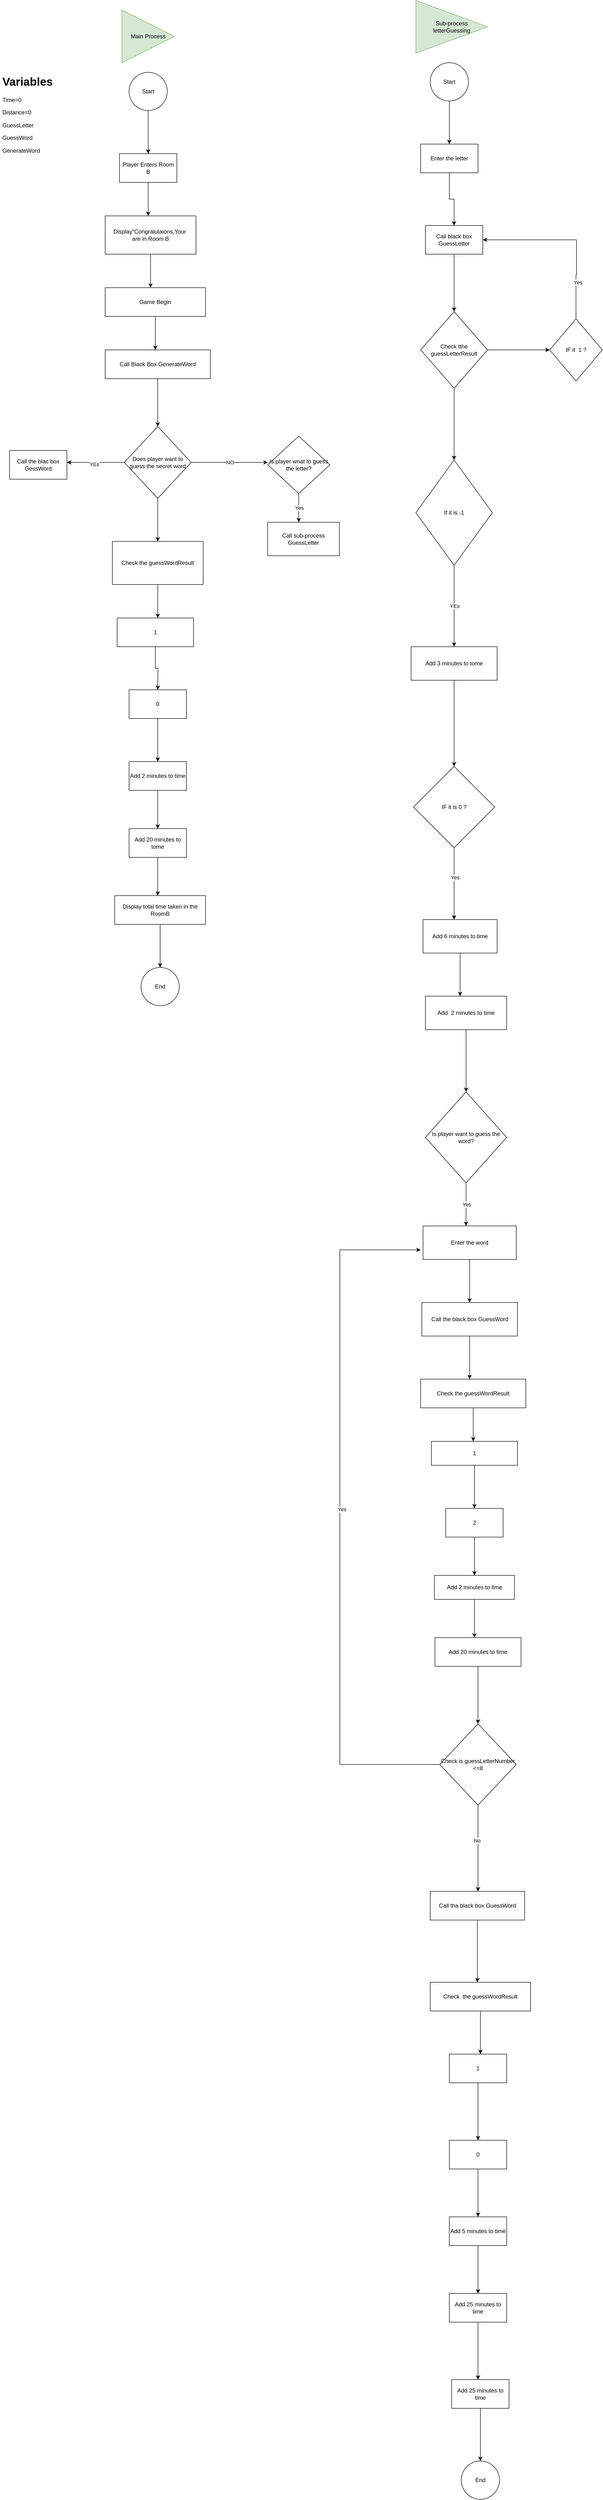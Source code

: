 <mxfile version="21.6.1" type="device">
  <diagram id="C5RBs43oDa-KdzZeNtuy" name="Page-1">
    <mxGraphModel dx="2253" dy="1990" grid="1" gridSize="10" guides="1" tooltips="1" connect="1" arrows="1" fold="1" page="1" pageScale="1" pageWidth="827" pageHeight="1169" math="0" shadow="0">
      <root>
        <mxCell id="WIyWlLk6GJQsqaUBKTNV-0" />
        <mxCell id="WIyWlLk6GJQsqaUBKTNV-1" parent="WIyWlLk6GJQsqaUBKTNV-0" />
        <mxCell id="I8uNFG6gevJ42AeiMjY_-174" value="&lt;h1&gt;Variables&lt;/h1&gt;&lt;p&gt;Time=0&lt;/p&gt;&lt;p&gt;Distance=0&lt;/p&gt;&lt;p&gt;GuessLetter&lt;/p&gt;&lt;p&gt;GuessWord&lt;/p&gt;&lt;p&gt;GenerateWord&lt;/p&gt;" style="text;html=1;strokeColor=none;fillColor=none;spacing=5;spacingTop=-20;whiteSpace=wrap;overflow=hidden;rounded=0;" vertex="1" parent="WIyWlLk6GJQsqaUBKTNV-1">
          <mxGeometry x="20" y="150" width="200" height="170" as="geometry" />
        </mxCell>
        <mxCell id="I8uNFG6gevJ42AeiMjY_-176" style="edgeStyle=orthogonalEdgeStyle;rounded=0;orthogonalLoop=1;jettySize=auto;html=1;" edge="1" parent="WIyWlLk6GJQsqaUBKTNV-1" source="I8uNFG6gevJ42AeiMjY_-175">
          <mxGeometry relative="1" as="geometry">
            <mxPoint x="330" y="320" as="targetPoint" />
          </mxGeometry>
        </mxCell>
        <mxCell id="I8uNFG6gevJ42AeiMjY_-175" value="Start" style="ellipse;whiteSpace=wrap;html=1;aspect=fixed;" vertex="1" parent="WIyWlLk6GJQsqaUBKTNV-1">
          <mxGeometry x="290" y="150" width="80" height="80" as="geometry" />
        </mxCell>
        <mxCell id="I8uNFG6gevJ42AeiMjY_-178" style="edgeStyle=orthogonalEdgeStyle;rounded=0;orthogonalLoop=1;jettySize=auto;html=1;" edge="1" parent="WIyWlLk6GJQsqaUBKTNV-1" source="I8uNFG6gevJ42AeiMjY_-177">
          <mxGeometry relative="1" as="geometry">
            <mxPoint x="330" y="450" as="targetPoint" />
          </mxGeometry>
        </mxCell>
        <mxCell id="I8uNFG6gevJ42AeiMjY_-177" value="Player Enters Room B" style="whiteSpace=wrap;html=1;" vertex="1" parent="WIyWlLk6GJQsqaUBKTNV-1">
          <mxGeometry x="270" y="320" width="120" height="60" as="geometry" />
        </mxCell>
        <mxCell id="I8uNFG6gevJ42AeiMjY_-180" style="edgeStyle=orthogonalEdgeStyle;rounded=0;orthogonalLoop=1;jettySize=auto;html=1;" edge="1" parent="WIyWlLk6GJQsqaUBKTNV-1" source="I8uNFG6gevJ42AeiMjY_-179">
          <mxGeometry relative="1" as="geometry">
            <mxPoint x="335" y="600" as="targetPoint" />
          </mxGeometry>
        </mxCell>
        <mxCell id="I8uNFG6gevJ42AeiMjY_-179" value="Display&quot;Congralutaions,Your&amp;nbsp;&lt;br&gt;are in Room B" style="whiteSpace=wrap;html=1;" vertex="1" parent="WIyWlLk6GJQsqaUBKTNV-1">
          <mxGeometry x="240" y="450" width="190" height="80" as="geometry" />
        </mxCell>
        <mxCell id="I8uNFG6gevJ42AeiMjY_-182" style="edgeStyle=orthogonalEdgeStyle;rounded=0;orthogonalLoop=1;jettySize=auto;html=1;" edge="1" parent="WIyWlLk6GJQsqaUBKTNV-1" source="I8uNFG6gevJ42AeiMjY_-181">
          <mxGeometry relative="1" as="geometry">
            <mxPoint x="345" y="730" as="targetPoint" />
          </mxGeometry>
        </mxCell>
        <mxCell id="I8uNFG6gevJ42AeiMjY_-181" value="Game Begin" style="whiteSpace=wrap;html=1;" vertex="1" parent="WIyWlLk6GJQsqaUBKTNV-1">
          <mxGeometry x="240" y="600" width="210" height="60" as="geometry" />
        </mxCell>
        <mxCell id="I8uNFG6gevJ42AeiMjY_-184" style="edgeStyle=orthogonalEdgeStyle;rounded=0;orthogonalLoop=1;jettySize=auto;html=1;" edge="1" parent="WIyWlLk6GJQsqaUBKTNV-1" source="I8uNFG6gevJ42AeiMjY_-183">
          <mxGeometry relative="1" as="geometry">
            <mxPoint x="350" y="890" as="targetPoint" />
          </mxGeometry>
        </mxCell>
        <mxCell id="I8uNFG6gevJ42AeiMjY_-183" value="Call Black Box GenerateWord" style="whiteSpace=wrap;html=1;" vertex="1" parent="WIyWlLk6GJQsqaUBKTNV-1">
          <mxGeometry x="240" y="730" width="220" height="60" as="geometry" />
        </mxCell>
        <mxCell id="I8uNFG6gevJ42AeiMjY_-186" style="edgeStyle=orthogonalEdgeStyle;rounded=0;orthogonalLoop=1;jettySize=auto;html=1;" edge="1" parent="WIyWlLk6GJQsqaUBKTNV-1" source="I8uNFG6gevJ42AeiMjY_-185">
          <mxGeometry relative="1" as="geometry">
            <mxPoint x="160" y="965" as="targetPoint" />
          </mxGeometry>
        </mxCell>
        <mxCell id="I8uNFG6gevJ42AeiMjY_-187" value="YEs" style="edgeLabel;html=1;align=center;verticalAlign=middle;resizable=0;points=[];" vertex="1" connectable="0" parent="I8uNFG6gevJ42AeiMjY_-186">
          <mxGeometry x="0.057" y="3" relative="1" as="geometry">
            <mxPoint as="offset" />
          </mxGeometry>
        </mxCell>
        <mxCell id="I8uNFG6gevJ42AeiMjY_-189" style="edgeStyle=orthogonalEdgeStyle;rounded=0;orthogonalLoop=1;jettySize=auto;html=1;" edge="1" parent="WIyWlLk6GJQsqaUBKTNV-1" source="I8uNFG6gevJ42AeiMjY_-185">
          <mxGeometry relative="1" as="geometry">
            <mxPoint x="580" y="965" as="targetPoint" />
          </mxGeometry>
        </mxCell>
        <mxCell id="I8uNFG6gevJ42AeiMjY_-190" value="NO" style="edgeLabel;html=1;align=center;verticalAlign=middle;resizable=0;points=[];" vertex="1" connectable="0" parent="I8uNFG6gevJ42AeiMjY_-189">
          <mxGeometry x="0.01" y="1" relative="1" as="geometry">
            <mxPoint as="offset" />
          </mxGeometry>
        </mxCell>
        <mxCell id="I8uNFG6gevJ42AeiMjY_-194" style="edgeStyle=orthogonalEdgeStyle;rounded=0;orthogonalLoop=1;jettySize=auto;html=1;" edge="1" parent="WIyWlLk6GJQsqaUBKTNV-1" source="I8uNFG6gevJ42AeiMjY_-185">
          <mxGeometry relative="1" as="geometry">
            <mxPoint x="350.0" y="1130" as="targetPoint" />
          </mxGeometry>
        </mxCell>
        <mxCell id="I8uNFG6gevJ42AeiMjY_-185" value="Does player want to guess the secret word" style="rhombus;whiteSpace=wrap;html=1;" vertex="1" parent="WIyWlLk6GJQsqaUBKTNV-1">
          <mxGeometry x="280" y="890" width="140" height="150" as="geometry" />
        </mxCell>
        <mxCell id="I8uNFG6gevJ42AeiMjY_-188" value="Call the blac box GessWord" style="whiteSpace=wrap;html=1;" vertex="1" parent="WIyWlLk6GJQsqaUBKTNV-1">
          <mxGeometry x="40" y="940" width="120" height="60" as="geometry" />
        </mxCell>
        <mxCell id="I8uNFG6gevJ42AeiMjY_-192" value="Yes" style="edgeStyle=orthogonalEdgeStyle;rounded=0;orthogonalLoop=1;jettySize=auto;html=1;" edge="1" parent="WIyWlLk6GJQsqaUBKTNV-1" source="I8uNFG6gevJ42AeiMjY_-191">
          <mxGeometry relative="1" as="geometry">
            <mxPoint x="645" y="1090" as="targetPoint" />
          </mxGeometry>
        </mxCell>
        <mxCell id="I8uNFG6gevJ42AeiMjY_-191" value="Is player wnat to guess the letter?" style="rhombus;whiteSpace=wrap;html=1;" vertex="1" parent="WIyWlLk6GJQsqaUBKTNV-1">
          <mxGeometry x="580" y="910" width="130" height="120" as="geometry" />
        </mxCell>
        <mxCell id="I8uNFG6gevJ42AeiMjY_-193" value="Call sub-process GuessLetter" style="whiteSpace=wrap;html=1;" vertex="1" parent="WIyWlLk6GJQsqaUBKTNV-1">
          <mxGeometry x="580" y="1090" width="150" height="70" as="geometry" />
        </mxCell>
        <mxCell id="I8uNFG6gevJ42AeiMjY_-196" style="edgeStyle=orthogonalEdgeStyle;rounded=0;orthogonalLoop=1;jettySize=auto;html=1;" edge="1" parent="WIyWlLk6GJQsqaUBKTNV-1" source="I8uNFG6gevJ42AeiMjY_-195">
          <mxGeometry relative="1" as="geometry">
            <mxPoint x="350.0" y="1290" as="targetPoint" />
          </mxGeometry>
        </mxCell>
        <mxCell id="I8uNFG6gevJ42AeiMjY_-195" value="Check the guessWordResult" style="whiteSpace=wrap;html=1;" vertex="1" parent="WIyWlLk6GJQsqaUBKTNV-1">
          <mxGeometry x="255" y="1130" width="190" height="90" as="geometry" />
        </mxCell>
        <mxCell id="I8uNFG6gevJ42AeiMjY_-198" style="edgeStyle=orthogonalEdgeStyle;rounded=0;orthogonalLoop=1;jettySize=auto;html=1;" edge="1" parent="WIyWlLk6GJQsqaUBKTNV-1" source="I8uNFG6gevJ42AeiMjY_-197">
          <mxGeometry relative="1" as="geometry">
            <mxPoint x="350.0" y="1440" as="targetPoint" />
          </mxGeometry>
        </mxCell>
        <mxCell id="I8uNFG6gevJ42AeiMjY_-197" value="1" style="whiteSpace=wrap;html=1;" vertex="1" parent="WIyWlLk6GJQsqaUBKTNV-1">
          <mxGeometry x="265" y="1290" width="160" height="60" as="geometry" />
        </mxCell>
        <mxCell id="I8uNFG6gevJ42AeiMjY_-200" style="edgeStyle=orthogonalEdgeStyle;rounded=0;orthogonalLoop=1;jettySize=auto;html=1;" edge="1" parent="WIyWlLk6GJQsqaUBKTNV-1" source="I8uNFG6gevJ42AeiMjY_-199">
          <mxGeometry relative="1" as="geometry">
            <mxPoint x="350.0" y="1590" as="targetPoint" />
          </mxGeometry>
        </mxCell>
        <mxCell id="I8uNFG6gevJ42AeiMjY_-199" value="0" style="whiteSpace=wrap;html=1;" vertex="1" parent="WIyWlLk6GJQsqaUBKTNV-1">
          <mxGeometry x="290" y="1440" width="120" height="60" as="geometry" />
        </mxCell>
        <mxCell id="I8uNFG6gevJ42AeiMjY_-202" style="edgeStyle=orthogonalEdgeStyle;rounded=0;orthogonalLoop=1;jettySize=auto;html=1;" edge="1" parent="WIyWlLk6GJQsqaUBKTNV-1" source="I8uNFG6gevJ42AeiMjY_-201">
          <mxGeometry relative="1" as="geometry">
            <mxPoint x="350.0" y="1730" as="targetPoint" />
          </mxGeometry>
        </mxCell>
        <mxCell id="I8uNFG6gevJ42AeiMjY_-201" value="Add 2 minutes to time" style="whiteSpace=wrap;html=1;" vertex="1" parent="WIyWlLk6GJQsqaUBKTNV-1">
          <mxGeometry x="290" y="1590" width="120" height="60" as="geometry" />
        </mxCell>
        <mxCell id="I8uNFG6gevJ42AeiMjY_-204" style="edgeStyle=orthogonalEdgeStyle;rounded=0;orthogonalLoop=1;jettySize=auto;html=1;" edge="1" parent="WIyWlLk6GJQsqaUBKTNV-1" source="I8uNFG6gevJ42AeiMjY_-203">
          <mxGeometry relative="1" as="geometry">
            <mxPoint x="350.0" y="1870" as="targetPoint" />
          </mxGeometry>
        </mxCell>
        <mxCell id="I8uNFG6gevJ42AeiMjY_-203" value="Add 20 minutes to tome" style="whiteSpace=wrap;html=1;" vertex="1" parent="WIyWlLk6GJQsqaUBKTNV-1">
          <mxGeometry x="290" y="1730" width="120" height="60" as="geometry" />
        </mxCell>
        <mxCell id="I8uNFG6gevJ42AeiMjY_-206" style="edgeStyle=orthogonalEdgeStyle;rounded=0;orthogonalLoop=1;jettySize=auto;html=1;" edge="1" parent="WIyWlLk6GJQsqaUBKTNV-1" source="I8uNFG6gevJ42AeiMjY_-205">
          <mxGeometry relative="1" as="geometry">
            <mxPoint x="355.0" y="2020" as="targetPoint" />
          </mxGeometry>
        </mxCell>
        <mxCell id="I8uNFG6gevJ42AeiMjY_-205" value="Display total time taken in the RoomB" style="whiteSpace=wrap;html=1;" vertex="1" parent="WIyWlLk6GJQsqaUBKTNV-1">
          <mxGeometry x="260" y="1870" width="190" height="60" as="geometry" />
        </mxCell>
        <mxCell id="I8uNFG6gevJ42AeiMjY_-207" value="End" style="ellipse;whiteSpace=wrap;html=1;" vertex="1" parent="WIyWlLk6GJQsqaUBKTNV-1">
          <mxGeometry x="315" y="2020" width="80" height="80" as="geometry" />
        </mxCell>
        <mxCell id="I8uNFG6gevJ42AeiMjY_-210" value="Main Process" style="triangle;whiteSpace=wrap;html=1;fillColor=#d5e8d4;strokeColor=#82b366;" vertex="1" parent="WIyWlLk6GJQsqaUBKTNV-1">
          <mxGeometry x="275" y="20" width="110" height="110" as="geometry" />
        </mxCell>
        <mxCell id="I8uNFG6gevJ42AeiMjY_-225" value="Sub-process letterGuessing" style="triangle;whiteSpace=wrap;html=1;fillColor=#d5e8d4;strokeColor=#82b366;" vertex="1" parent="WIyWlLk6GJQsqaUBKTNV-1">
          <mxGeometry x="890" width="150" height="110" as="geometry" />
        </mxCell>
        <mxCell id="I8uNFG6gevJ42AeiMjY_-240" style="edgeStyle=orthogonalEdgeStyle;rounded=0;orthogonalLoop=1;jettySize=auto;html=1;entryX=0.5;entryY=0;entryDx=0;entryDy=0;" edge="1" parent="WIyWlLk6GJQsqaUBKTNV-1" source="I8uNFG6gevJ42AeiMjY_-227" target="I8uNFG6gevJ42AeiMjY_-229">
          <mxGeometry relative="1" as="geometry" />
        </mxCell>
        <mxCell id="I8uNFG6gevJ42AeiMjY_-227" value="Start" style="ellipse;whiteSpace=wrap;html=1;" vertex="1" parent="WIyWlLk6GJQsqaUBKTNV-1">
          <mxGeometry x="920" y="130" width="80" height="80" as="geometry" />
        </mxCell>
        <mxCell id="I8uNFG6gevJ42AeiMjY_-241" style="edgeStyle=orthogonalEdgeStyle;rounded=0;orthogonalLoop=1;jettySize=auto;html=1;entryX=0.5;entryY=0;entryDx=0;entryDy=0;" edge="1" parent="WIyWlLk6GJQsqaUBKTNV-1" source="I8uNFG6gevJ42AeiMjY_-229" target="I8uNFG6gevJ42AeiMjY_-231">
          <mxGeometry relative="1" as="geometry" />
        </mxCell>
        <mxCell id="I8uNFG6gevJ42AeiMjY_-229" value="Enter the letter" style="whiteSpace=wrap;html=1;" vertex="1" parent="WIyWlLk6GJQsqaUBKTNV-1">
          <mxGeometry x="900" y="300" width="120" height="60" as="geometry" />
        </mxCell>
        <mxCell id="I8uNFG6gevJ42AeiMjY_-242" style="edgeStyle=orthogonalEdgeStyle;rounded=0;orthogonalLoop=1;jettySize=auto;html=1;entryX=0.5;entryY=0;entryDx=0;entryDy=0;" edge="1" parent="WIyWlLk6GJQsqaUBKTNV-1" source="I8uNFG6gevJ42AeiMjY_-231" target="I8uNFG6gevJ42AeiMjY_-232">
          <mxGeometry relative="1" as="geometry" />
        </mxCell>
        <mxCell id="I8uNFG6gevJ42AeiMjY_-231" value="Call black box GuessLetter" style="whiteSpace=wrap;html=1;" vertex="1" parent="WIyWlLk6GJQsqaUBKTNV-1">
          <mxGeometry x="910" y="470" width="120" height="60" as="geometry" />
        </mxCell>
        <mxCell id="I8uNFG6gevJ42AeiMjY_-243" style="edgeStyle=orthogonalEdgeStyle;rounded=0;orthogonalLoop=1;jettySize=auto;html=1;" edge="1" parent="WIyWlLk6GJQsqaUBKTNV-1" source="I8uNFG6gevJ42AeiMjY_-232" target="I8uNFG6gevJ42AeiMjY_-235">
          <mxGeometry relative="1" as="geometry" />
        </mxCell>
        <mxCell id="I8uNFG6gevJ42AeiMjY_-246" style="edgeStyle=orthogonalEdgeStyle;rounded=0;orthogonalLoop=1;jettySize=auto;html=1;" edge="1" parent="WIyWlLk6GJQsqaUBKTNV-1" source="I8uNFG6gevJ42AeiMjY_-232">
          <mxGeometry relative="1" as="geometry">
            <mxPoint x="970" y="960.0" as="targetPoint" />
          </mxGeometry>
        </mxCell>
        <mxCell id="I8uNFG6gevJ42AeiMjY_-232" value="Check tthe guessLetterResult" style="rhombus;whiteSpace=wrap;html=1;" vertex="1" parent="WIyWlLk6GJQsqaUBKTNV-1">
          <mxGeometry x="900" y="650" width="140" height="160" as="geometry" />
        </mxCell>
        <mxCell id="I8uNFG6gevJ42AeiMjY_-244" style="edgeStyle=orthogonalEdgeStyle;rounded=0;orthogonalLoop=1;jettySize=auto;html=1;entryX=1;entryY=0.5;entryDx=0;entryDy=0;" edge="1" parent="WIyWlLk6GJQsqaUBKTNV-1" source="I8uNFG6gevJ42AeiMjY_-235" target="I8uNFG6gevJ42AeiMjY_-231">
          <mxGeometry relative="1" as="geometry">
            <mxPoint x="1225" y="480" as="targetPoint" />
            <Array as="points">
              <mxPoint x="1225" y="573" />
              <mxPoint x="1226" y="500" />
            </Array>
          </mxGeometry>
        </mxCell>
        <mxCell id="I8uNFG6gevJ42AeiMjY_-245" value="Yes" style="edgeLabel;html=1;align=center;verticalAlign=middle;resizable=0;points=[];" vertex="1" connectable="0" parent="I8uNFG6gevJ42AeiMjY_-244">
          <mxGeometry x="-0.577" y="-4" relative="1" as="geometry">
            <mxPoint as="offset" />
          </mxGeometry>
        </mxCell>
        <mxCell id="I8uNFG6gevJ42AeiMjY_-235" value="IF it&amp;nbsp; 1 ?" style="rhombus;whiteSpace=wrap;html=1;" vertex="1" parent="WIyWlLk6GJQsqaUBKTNV-1">
          <mxGeometry x="1170" y="665" width="110" height="130" as="geometry" />
        </mxCell>
        <mxCell id="I8uNFG6gevJ42AeiMjY_-249" value="YEs" style="edgeStyle=orthogonalEdgeStyle;rounded=0;orthogonalLoop=1;jettySize=auto;html=1;" edge="1" parent="WIyWlLk6GJQsqaUBKTNV-1" source="I8uNFG6gevJ42AeiMjY_-247">
          <mxGeometry relative="1" as="geometry">
            <mxPoint x="970" y="1350" as="targetPoint" />
          </mxGeometry>
        </mxCell>
        <mxCell id="I8uNFG6gevJ42AeiMjY_-247" value="If it is -1" style="rhombus;whiteSpace=wrap;html=1;" vertex="1" parent="WIyWlLk6GJQsqaUBKTNV-1">
          <mxGeometry x="890" y="960" width="160" height="220" as="geometry" />
        </mxCell>
        <mxCell id="I8uNFG6gevJ42AeiMjY_-251" style="edgeStyle=orthogonalEdgeStyle;rounded=0;orthogonalLoop=1;jettySize=auto;html=1;" edge="1" parent="WIyWlLk6GJQsqaUBKTNV-1" source="I8uNFG6gevJ42AeiMjY_-250">
          <mxGeometry relative="1" as="geometry">
            <mxPoint x="970" y="1600" as="targetPoint" />
          </mxGeometry>
        </mxCell>
        <mxCell id="I8uNFG6gevJ42AeiMjY_-250" value="Add 3 minutes to tome" style="whiteSpace=wrap;html=1;" vertex="1" parent="WIyWlLk6GJQsqaUBKTNV-1">
          <mxGeometry x="880" y="1350" width="180" height="70" as="geometry" />
        </mxCell>
        <mxCell id="I8uNFG6gevJ42AeiMjY_-253" style="edgeStyle=orthogonalEdgeStyle;rounded=0;orthogonalLoop=1;jettySize=auto;html=1;" edge="1" parent="WIyWlLk6GJQsqaUBKTNV-1" source="I8uNFG6gevJ42AeiMjY_-252">
          <mxGeometry relative="1" as="geometry">
            <mxPoint x="970" y="1920" as="targetPoint" />
          </mxGeometry>
        </mxCell>
        <mxCell id="I8uNFG6gevJ42AeiMjY_-254" value="Yes" style="edgeLabel;html=1;align=center;verticalAlign=middle;resizable=0;points=[];" vertex="1" connectable="0" parent="I8uNFG6gevJ42AeiMjY_-253">
          <mxGeometry x="-0.195" y="2" relative="1" as="geometry">
            <mxPoint y="1" as="offset" />
          </mxGeometry>
        </mxCell>
        <mxCell id="I8uNFG6gevJ42AeiMjY_-252" value="IF it is 0 ?" style="rhombus;whiteSpace=wrap;html=1;" vertex="1" parent="WIyWlLk6GJQsqaUBKTNV-1">
          <mxGeometry x="885" y="1600" width="170" height="170" as="geometry" />
        </mxCell>
        <mxCell id="I8uNFG6gevJ42AeiMjY_-256" style="edgeStyle=orthogonalEdgeStyle;rounded=0;orthogonalLoop=1;jettySize=auto;html=1;" edge="1" parent="WIyWlLk6GJQsqaUBKTNV-1" source="I8uNFG6gevJ42AeiMjY_-255">
          <mxGeometry relative="1" as="geometry">
            <mxPoint x="982.5" y="2080" as="targetPoint" />
          </mxGeometry>
        </mxCell>
        <mxCell id="I8uNFG6gevJ42AeiMjY_-255" value="Add 6 minutes to time" style="whiteSpace=wrap;html=1;" vertex="1" parent="WIyWlLk6GJQsqaUBKTNV-1">
          <mxGeometry x="905" y="1920" width="155" height="70" as="geometry" />
        </mxCell>
        <mxCell id="I8uNFG6gevJ42AeiMjY_-258" style="edgeStyle=orthogonalEdgeStyle;rounded=0;orthogonalLoop=1;jettySize=auto;html=1;" edge="1" parent="WIyWlLk6GJQsqaUBKTNV-1" source="I8uNFG6gevJ42AeiMjY_-257">
          <mxGeometry relative="1" as="geometry">
            <mxPoint x="995" y="2280" as="targetPoint" />
          </mxGeometry>
        </mxCell>
        <mxCell id="I8uNFG6gevJ42AeiMjY_-257" value="Add&amp;nbsp; 2 minutes to time" style="whiteSpace=wrap;html=1;" vertex="1" parent="WIyWlLk6GJQsqaUBKTNV-1">
          <mxGeometry x="910" y="2080" width="170" height="70" as="geometry" />
        </mxCell>
        <mxCell id="I8uNFG6gevJ42AeiMjY_-260" style="edgeStyle=orthogonalEdgeStyle;rounded=0;orthogonalLoop=1;jettySize=auto;html=1;" edge="1" parent="WIyWlLk6GJQsqaUBKTNV-1" source="I8uNFG6gevJ42AeiMjY_-259">
          <mxGeometry relative="1" as="geometry">
            <mxPoint x="995" y="2560" as="targetPoint" />
          </mxGeometry>
        </mxCell>
        <mxCell id="I8uNFG6gevJ42AeiMjY_-261" value="Yes" style="edgeLabel;html=1;align=center;verticalAlign=middle;resizable=0;points=[];" vertex="1" connectable="0" parent="I8uNFG6gevJ42AeiMjY_-260">
          <mxGeometry x="0.005" y="1" relative="1" as="geometry">
            <mxPoint x="-1" as="offset" />
          </mxGeometry>
        </mxCell>
        <mxCell id="I8uNFG6gevJ42AeiMjY_-259" value="Is player want to guess the word?" style="rhombus;whiteSpace=wrap;html=1;" vertex="1" parent="WIyWlLk6GJQsqaUBKTNV-1">
          <mxGeometry x="910" y="2280" width="170" height="190" as="geometry" />
        </mxCell>
        <mxCell id="I8uNFG6gevJ42AeiMjY_-263" style="edgeStyle=orthogonalEdgeStyle;rounded=0;orthogonalLoop=1;jettySize=auto;html=1;" edge="1" parent="WIyWlLk6GJQsqaUBKTNV-1" source="I8uNFG6gevJ42AeiMjY_-262">
          <mxGeometry relative="1" as="geometry">
            <mxPoint x="1002.5" y="2720" as="targetPoint" />
          </mxGeometry>
        </mxCell>
        <mxCell id="I8uNFG6gevJ42AeiMjY_-262" value="Enter the word" style="whiteSpace=wrap;html=1;" vertex="1" parent="WIyWlLk6GJQsqaUBKTNV-1">
          <mxGeometry x="905" y="2560" width="195" height="70" as="geometry" />
        </mxCell>
        <mxCell id="I8uNFG6gevJ42AeiMjY_-265" style="edgeStyle=orthogonalEdgeStyle;rounded=0;orthogonalLoop=1;jettySize=auto;html=1;" edge="1" parent="WIyWlLk6GJQsqaUBKTNV-1" source="I8uNFG6gevJ42AeiMjY_-264">
          <mxGeometry relative="1" as="geometry">
            <mxPoint x="1002.5" y="2880" as="targetPoint" />
          </mxGeometry>
        </mxCell>
        <mxCell id="I8uNFG6gevJ42AeiMjY_-264" value="Call the black box GuessWord" style="whiteSpace=wrap;html=1;" vertex="1" parent="WIyWlLk6GJQsqaUBKTNV-1">
          <mxGeometry x="902.5" y="2720" width="200" height="70" as="geometry" />
        </mxCell>
        <mxCell id="I8uNFG6gevJ42AeiMjY_-267" style="edgeStyle=orthogonalEdgeStyle;rounded=0;orthogonalLoop=1;jettySize=auto;html=1;" edge="1" parent="WIyWlLk6GJQsqaUBKTNV-1" source="I8uNFG6gevJ42AeiMjY_-266">
          <mxGeometry relative="1" as="geometry">
            <mxPoint x="1010" y="3010" as="targetPoint" />
          </mxGeometry>
        </mxCell>
        <mxCell id="I8uNFG6gevJ42AeiMjY_-266" value="Check the guessWordResult" style="whiteSpace=wrap;html=1;" vertex="1" parent="WIyWlLk6GJQsqaUBKTNV-1">
          <mxGeometry x="900" y="2880" width="220" height="60" as="geometry" />
        </mxCell>
        <mxCell id="I8uNFG6gevJ42AeiMjY_-269" style="edgeStyle=orthogonalEdgeStyle;rounded=0;orthogonalLoop=1;jettySize=auto;html=1;" edge="1" parent="WIyWlLk6GJQsqaUBKTNV-1" source="I8uNFG6gevJ42AeiMjY_-268">
          <mxGeometry relative="1" as="geometry">
            <mxPoint x="1012.5" y="3150" as="targetPoint" />
          </mxGeometry>
        </mxCell>
        <mxCell id="I8uNFG6gevJ42AeiMjY_-268" value="1" style="whiteSpace=wrap;html=1;" vertex="1" parent="WIyWlLk6GJQsqaUBKTNV-1">
          <mxGeometry x="922.5" y="3010" width="180" height="50" as="geometry" />
        </mxCell>
        <mxCell id="I8uNFG6gevJ42AeiMjY_-271" style="edgeStyle=orthogonalEdgeStyle;rounded=0;orthogonalLoop=1;jettySize=auto;html=1;" edge="1" parent="WIyWlLk6GJQsqaUBKTNV-1" source="I8uNFG6gevJ42AeiMjY_-270">
          <mxGeometry relative="1" as="geometry">
            <mxPoint x="1012.5" y="3290" as="targetPoint" />
          </mxGeometry>
        </mxCell>
        <mxCell id="I8uNFG6gevJ42AeiMjY_-270" value="2" style="whiteSpace=wrap;html=1;" vertex="1" parent="WIyWlLk6GJQsqaUBKTNV-1">
          <mxGeometry x="952.5" y="3150" width="120" height="60" as="geometry" />
        </mxCell>
        <mxCell id="I8uNFG6gevJ42AeiMjY_-273" style="edgeStyle=orthogonalEdgeStyle;rounded=0;orthogonalLoop=1;jettySize=auto;html=1;" edge="1" parent="WIyWlLk6GJQsqaUBKTNV-1" source="I8uNFG6gevJ42AeiMjY_-272">
          <mxGeometry relative="1" as="geometry">
            <mxPoint x="1012.5" y="3420" as="targetPoint" />
          </mxGeometry>
        </mxCell>
        <mxCell id="I8uNFG6gevJ42AeiMjY_-272" value="Add 2 minutes to time" style="whiteSpace=wrap;html=1;" vertex="1" parent="WIyWlLk6GJQsqaUBKTNV-1">
          <mxGeometry x="928.75" y="3290" width="167.5" height="50" as="geometry" />
        </mxCell>
        <mxCell id="I8uNFG6gevJ42AeiMjY_-275" style="edgeStyle=orthogonalEdgeStyle;rounded=0;orthogonalLoop=1;jettySize=auto;html=1;" edge="1" parent="WIyWlLk6GJQsqaUBKTNV-1" source="I8uNFG6gevJ42AeiMjY_-274">
          <mxGeometry relative="1" as="geometry">
            <mxPoint x="1020" y="3600" as="targetPoint" />
          </mxGeometry>
        </mxCell>
        <mxCell id="I8uNFG6gevJ42AeiMjY_-274" value="Add 20 minutes to time" style="whiteSpace=wrap;html=1;" vertex="1" parent="WIyWlLk6GJQsqaUBKTNV-1">
          <mxGeometry x="930" y="3420" width="180" height="60" as="geometry" />
        </mxCell>
        <mxCell id="I8uNFG6gevJ42AeiMjY_-277" style="edgeStyle=orthogonalEdgeStyle;rounded=0;orthogonalLoop=1;jettySize=auto;html=1;" edge="1" parent="WIyWlLk6GJQsqaUBKTNV-1" source="I8uNFG6gevJ42AeiMjY_-276">
          <mxGeometry relative="1" as="geometry">
            <mxPoint x="900" y="2610" as="targetPoint" />
            <Array as="points">
              <mxPoint x="731" y="3685" />
              <mxPoint x="731" y="2610" />
            </Array>
          </mxGeometry>
        </mxCell>
        <mxCell id="I8uNFG6gevJ42AeiMjY_-278" value="Yes" style="edgeLabel;html=1;align=center;verticalAlign=middle;resizable=0;points=[];" vertex="1" connectable="0" parent="I8uNFG6gevJ42AeiMjY_-277">
          <mxGeometry x="0.021" y="-4" relative="1" as="geometry">
            <mxPoint as="offset" />
          </mxGeometry>
        </mxCell>
        <mxCell id="I8uNFG6gevJ42AeiMjY_-280" style="edgeStyle=orthogonalEdgeStyle;rounded=0;orthogonalLoop=1;jettySize=auto;html=1;" edge="1" parent="WIyWlLk6GJQsqaUBKTNV-1" source="I8uNFG6gevJ42AeiMjY_-276">
          <mxGeometry relative="1" as="geometry">
            <mxPoint x="1020" y="3950" as="targetPoint" />
          </mxGeometry>
        </mxCell>
        <mxCell id="I8uNFG6gevJ42AeiMjY_-281" value="No" style="edgeLabel;html=1;align=center;verticalAlign=middle;resizable=0;points=[];" vertex="1" connectable="0" parent="I8uNFG6gevJ42AeiMjY_-280">
          <mxGeometry x="-0.184" y="-2" relative="1" as="geometry">
            <mxPoint as="offset" />
          </mxGeometry>
        </mxCell>
        <mxCell id="I8uNFG6gevJ42AeiMjY_-276" value="Check is guessLetterNumber &amp;lt;=8" style="rhombus;whiteSpace=wrap;html=1;" vertex="1" parent="WIyWlLk6GJQsqaUBKTNV-1">
          <mxGeometry x="940" y="3600" width="160" height="170" as="geometry" />
        </mxCell>
        <mxCell id="I8uNFG6gevJ42AeiMjY_-283" style="edgeStyle=orthogonalEdgeStyle;rounded=0;orthogonalLoop=1;jettySize=auto;html=1;" edge="1" parent="WIyWlLk6GJQsqaUBKTNV-1" source="I8uNFG6gevJ42AeiMjY_-282">
          <mxGeometry relative="1" as="geometry">
            <mxPoint x="1018.75" y="4140" as="targetPoint" />
          </mxGeometry>
        </mxCell>
        <mxCell id="I8uNFG6gevJ42AeiMjY_-282" value="Call tha black box GuessWord" style="whiteSpace=wrap;html=1;" vertex="1" parent="WIyWlLk6GJQsqaUBKTNV-1">
          <mxGeometry x="920" y="3950" width="197.5" height="60" as="geometry" />
        </mxCell>
        <mxCell id="I8uNFG6gevJ42AeiMjY_-285" style="edgeStyle=orthogonalEdgeStyle;rounded=0;orthogonalLoop=1;jettySize=auto;html=1;" edge="1" parent="WIyWlLk6GJQsqaUBKTNV-1" source="I8uNFG6gevJ42AeiMjY_-284">
          <mxGeometry relative="1" as="geometry">
            <mxPoint x="1025" y="4290" as="targetPoint" />
          </mxGeometry>
        </mxCell>
        <mxCell id="I8uNFG6gevJ42AeiMjY_-284" value="Check&amp;nbsp; the guessWordResult" style="whiteSpace=wrap;html=1;" vertex="1" parent="WIyWlLk6GJQsqaUBKTNV-1">
          <mxGeometry x="920" y="4140" width="210" height="60" as="geometry" />
        </mxCell>
        <mxCell id="I8uNFG6gevJ42AeiMjY_-287" style="edgeStyle=orthogonalEdgeStyle;rounded=0;orthogonalLoop=1;jettySize=auto;html=1;" edge="1" parent="WIyWlLk6GJQsqaUBKTNV-1" source="I8uNFG6gevJ42AeiMjY_-286">
          <mxGeometry relative="1" as="geometry">
            <mxPoint x="1020" y="4470" as="targetPoint" />
          </mxGeometry>
        </mxCell>
        <mxCell id="I8uNFG6gevJ42AeiMjY_-286" value="1" style="whiteSpace=wrap;html=1;" vertex="1" parent="WIyWlLk6GJQsqaUBKTNV-1">
          <mxGeometry x="960" y="4290" width="120" height="60" as="geometry" />
        </mxCell>
        <mxCell id="I8uNFG6gevJ42AeiMjY_-289" style="edgeStyle=orthogonalEdgeStyle;rounded=0;orthogonalLoop=1;jettySize=auto;html=1;" edge="1" parent="WIyWlLk6GJQsqaUBKTNV-1" source="I8uNFG6gevJ42AeiMjY_-288">
          <mxGeometry relative="1" as="geometry">
            <mxPoint x="1020" y="4630" as="targetPoint" />
          </mxGeometry>
        </mxCell>
        <mxCell id="I8uNFG6gevJ42AeiMjY_-288" value="0" style="whiteSpace=wrap;html=1;" vertex="1" parent="WIyWlLk6GJQsqaUBKTNV-1">
          <mxGeometry x="960" y="4470" width="120" height="60" as="geometry" />
        </mxCell>
        <mxCell id="I8uNFG6gevJ42AeiMjY_-291" style="edgeStyle=orthogonalEdgeStyle;rounded=0;orthogonalLoop=1;jettySize=auto;html=1;" edge="1" parent="WIyWlLk6GJQsqaUBKTNV-1" source="I8uNFG6gevJ42AeiMjY_-290">
          <mxGeometry relative="1" as="geometry">
            <mxPoint x="1020" y="4790" as="targetPoint" />
          </mxGeometry>
        </mxCell>
        <mxCell id="I8uNFG6gevJ42AeiMjY_-290" value="Add 5 minutes to time" style="whiteSpace=wrap;html=1;" vertex="1" parent="WIyWlLk6GJQsqaUBKTNV-1">
          <mxGeometry x="960" y="4630" width="120" height="60" as="geometry" />
        </mxCell>
        <mxCell id="I8uNFG6gevJ42AeiMjY_-294" style="edgeStyle=orthogonalEdgeStyle;rounded=0;orthogonalLoop=1;jettySize=auto;html=1;" edge="1" parent="WIyWlLk6GJQsqaUBKTNV-1" source="I8uNFG6gevJ42AeiMjY_-292">
          <mxGeometry relative="1" as="geometry">
            <mxPoint x="1020" y="4970" as="targetPoint" />
          </mxGeometry>
        </mxCell>
        <mxCell id="I8uNFG6gevJ42AeiMjY_-292" value="Add 25 minutes to time" style="whiteSpace=wrap;html=1;" vertex="1" parent="WIyWlLk6GJQsqaUBKTNV-1">
          <mxGeometry x="960" y="4790" width="120" height="60" as="geometry" />
        </mxCell>
        <mxCell id="I8uNFG6gevJ42AeiMjY_-296" style="edgeStyle=orthogonalEdgeStyle;rounded=0;orthogonalLoop=1;jettySize=auto;html=1;" edge="1" parent="WIyWlLk6GJQsqaUBKTNV-1" source="I8uNFG6gevJ42AeiMjY_-295">
          <mxGeometry relative="1" as="geometry">
            <mxPoint x="1025" y="5140" as="targetPoint" />
          </mxGeometry>
        </mxCell>
        <mxCell id="I8uNFG6gevJ42AeiMjY_-295" value="Add 25 minutes to time" style="whiteSpace=wrap;html=1;" vertex="1" parent="WIyWlLk6GJQsqaUBKTNV-1">
          <mxGeometry x="965" y="4970" width="120" height="60" as="geometry" />
        </mxCell>
        <mxCell id="I8uNFG6gevJ42AeiMjY_-297" value="End" style="ellipse;whiteSpace=wrap;html=1;" vertex="1" parent="WIyWlLk6GJQsqaUBKTNV-1">
          <mxGeometry x="985" y="5140" width="80" height="80" as="geometry" />
        </mxCell>
      </root>
    </mxGraphModel>
  </diagram>
</mxfile>
